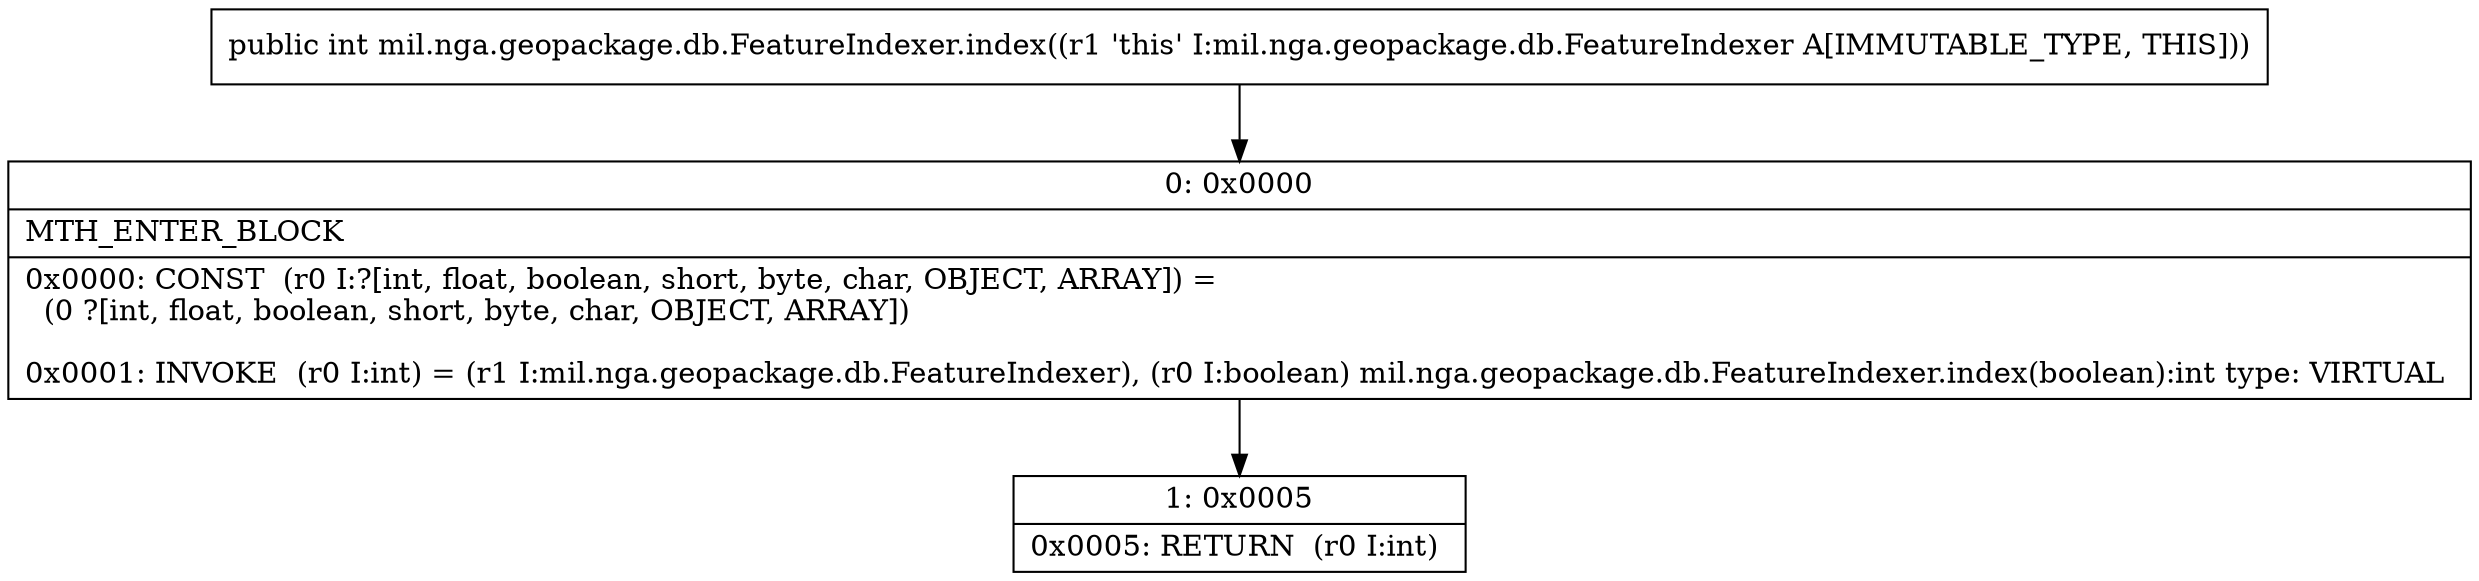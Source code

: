 digraph "CFG formil.nga.geopackage.db.FeatureIndexer.index()I" {
Node_0 [shape=record,label="{0\:\ 0x0000|MTH_ENTER_BLOCK\l|0x0000: CONST  (r0 I:?[int, float, boolean, short, byte, char, OBJECT, ARRAY]) = \l  (0 ?[int, float, boolean, short, byte, char, OBJECT, ARRAY])\l \l0x0001: INVOKE  (r0 I:int) = (r1 I:mil.nga.geopackage.db.FeatureIndexer), (r0 I:boolean) mil.nga.geopackage.db.FeatureIndexer.index(boolean):int type: VIRTUAL \l}"];
Node_1 [shape=record,label="{1\:\ 0x0005|0x0005: RETURN  (r0 I:int) \l}"];
MethodNode[shape=record,label="{public int mil.nga.geopackage.db.FeatureIndexer.index((r1 'this' I:mil.nga.geopackage.db.FeatureIndexer A[IMMUTABLE_TYPE, THIS])) }"];
MethodNode -> Node_0;
Node_0 -> Node_1;
}


